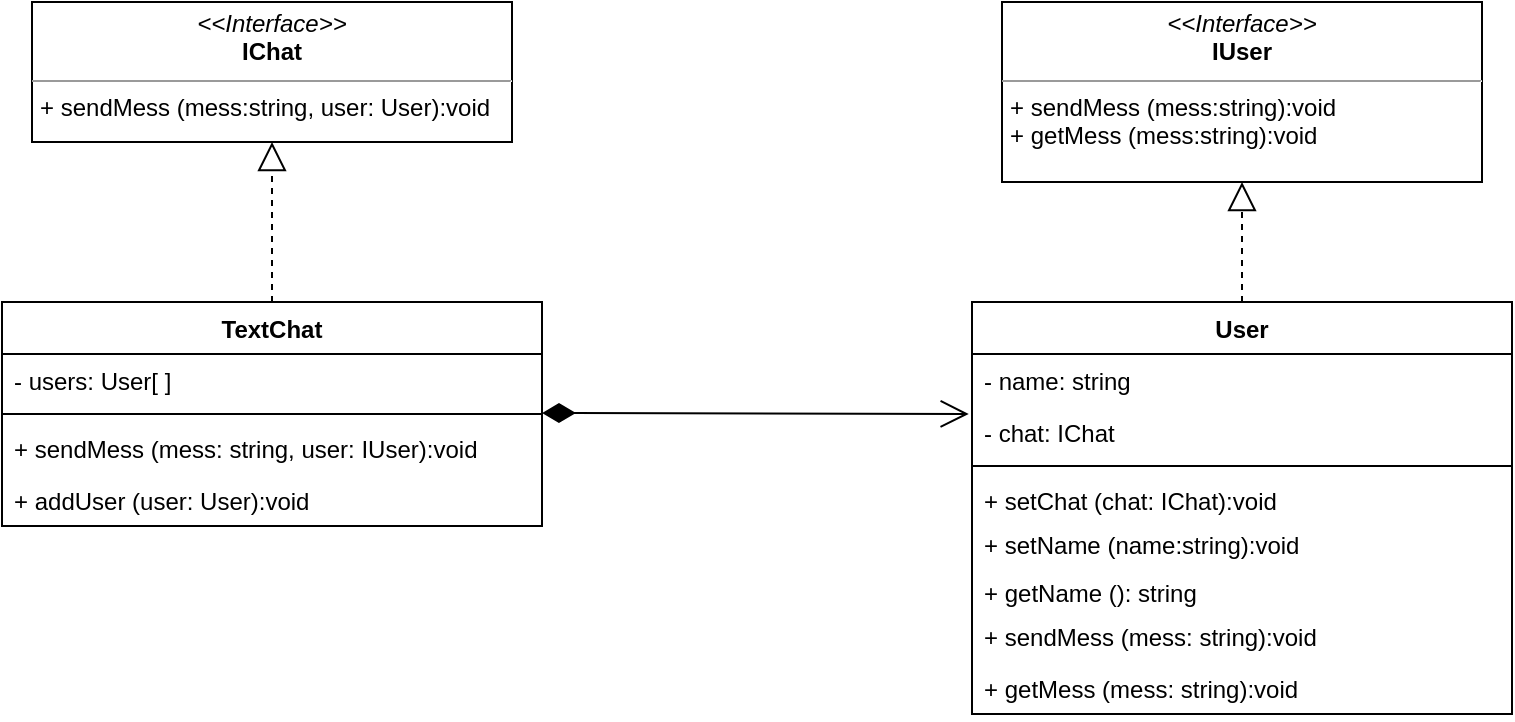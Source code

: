 <mxfile version="20.8.16" type="device"><diagram name="Page-1" id="Mc0gX32QP7m6tFfLGlkD"><mxGraphModel dx="2134" dy="870" grid="1" gridSize="10" guides="1" tooltips="1" connect="1" arrows="1" fold="1" page="1" pageScale="1" pageWidth="700" pageHeight="1000" math="0" shadow="0"><root><mxCell id="0"/><mxCell id="1" parent="0"/><mxCell id="QyPS_Zc2gG4qDQP4DCGh-1" value="&lt;p style=&quot;margin:0px;margin-top:4px;text-align:center;&quot;&gt;&lt;i&gt;&amp;lt;&amp;lt;Interface&amp;gt;&amp;gt;&lt;/i&gt;&lt;br&gt;&lt;b&gt;IChat&lt;/b&gt;&lt;/p&gt;&lt;hr size=&quot;1&quot;&gt;&lt;p style=&quot;margin:0px;margin-left:4px;&quot;&gt;+ sendMess (mess:string, user: User):void&lt;/p&gt;" style="verticalAlign=top;align=left;overflow=fill;fontSize=12;fontFamily=Helvetica;html=1;" vertex="1" parent="1"><mxGeometry x="-470" y="40" width="240" height="70" as="geometry"/></mxCell><mxCell id="QyPS_Zc2gG4qDQP4DCGh-2" value="&lt;p style=&quot;margin:0px;margin-top:4px;text-align:center;&quot;&gt;&lt;i&gt;&amp;lt;&amp;lt;Interface&amp;gt;&amp;gt;&lt;/i&gt;&lt;br&gt;&lt;b&gt;IUser&lt;/b&gt;&lt;/p&gt;&lt;hr size=&quot;1&quot;&gt;&lt;p style=&quot;margin:0px;margin-left:4px;&quot;&gt;+ sendMess (mess:string):void&lt;/p&gt;&lt;p style=&quot;margin:0px;margin-left:4px;&quot;&gt;+ getMess (mess:string):void&lt;br&gt;&lt;/p&gt;" style="verticalAlign=top;align=left;overflow=fill;fontSize=12;fontFamily=Helvetica;html=1;" vertex="1" parent="1"><mxGeometry x="15" y="40" width="240" height="90" as="geometry"/></mxCell><mxCell id="QyPS_Zc2gG4qDQP4DCGh-3" value="User" style="swimlane;fontStyle=1;align=center;verticalAlign=top;childLayout=stackLayout;horizontal=1;startSize=26;horizontalStack=0;resizeParent=1;resizeParentMax=0;resizeLast=0;collapsible=1;marginBottom=0;" vertex="1" parent="1"><mxGeometry y="190" width="270" height="206" as="geometry"/></mxCell><mxCell id="QyPS_Zc2gG4qDQP4DCGh-4" value="- name: string" style="text;strokeColor=none;fillColor=none;align=left;verticalAlign=top;spacingLeft=4;spacingRight=4;overflow=hidden;rotatable=0;points=[[0,0.5],[1,0.5]];portConstraint=eastwest;" vertex="1" parent="QyPS_Zc2gG4qDQP4DCGh-3"><mxGeometry y="26" width="270" height="26" as="geometry"/></mxCell><mxCell id="QyPS_Zc2gG4qDQP4DCGh-7" value="- chat: IChat" style="text;strokeColor=none;fillColor=none;align=left;verticalAlign=top;spacingLeft=4;spacingRight=4;overflow=hidden;rotatable=0;points=[[0,0.5],[1,0.5]];portConstraint=eastwest;" vertex="1" parent="QyPS_Zc2gG4qDQP4DCGh-3"><mxGeometry y="52" width="270" height="26" as="geometry"/></mxCell><mxCell id="QyPS_Zc2gG4qDQP4DCGh-5" value="" style="line;strokeWidth=1;fillColor=none;align=left;verticalAlign=middle;spacingTop=-1;spacingLeft=3;spacingRight=3;rotatable=0;labelPosition=right;points=[];portConstraint=eastwest;strokeColor=inherit;" vertex="1" parent="QyPS_Zc2gG4qDQP4DCGh-3"><mxGeometry y="78" width="270" height="8" as="geometry"/></mxCell><mxCell id="QyPS_Zc2gG4qDQP4DCGh-6" value="+ setChat (chat: IChat):void" style="text;strokeColor=none;fillColor=none;align=left;verticalAlign=top;spacingLeft=4;spacingRight=4;overflow=hidden;rotatable=0;points=[[0,0.5],[1,0.5]];portConstraint=eastwest;" vertex="1" parent="QyPS_Zc2gG4qDQP4DCGh-3"><mxGeometry y="86" width="270" height="22" as="geometry"/></mxCell><mxCell id="QyPS_Zc2gG4qDQP4DCGh-10" value="+ setName (name:string):void" style="text;strokeColor=none;fillColor=none;align=left;verticalAlign=top;spacingLeft=4;spacingRight=4;overflow=hidden;rotatable=0;points=[[0,0.5],[1,0.5]];portConstraint=eastwest;" vertex="1" parent="QyPS_Zc2gG4qDQP4DCGh-3"><mxGeometry y="108" width="270" height="24" as="geometry"/></mxCell><mxCell id="QyPS_Zc2gG4qDQP4DCGh-9" value="+ getName (): string" style="text;strokeColor=none;fillColor=none;align=left;verticalAlign=top;spacingLeft=4;spacingRight=4;overflow=hidden;rotatable=0;points=[[0,0.5],[1,0.5]];portConstraint=eastwest;" vertex="1" parent="QyPS_Zc2gG4qDQP4DCGh-3"><mxGeometry y="132" width="270" height="22" as="geometry"/></mxCell><mxCell id="QyPS_Zc2gG4qDQP4DCGh-11" value="+ sendMess (mess: string):void" style="text;strokeColor=none;fillColor=none;align=left;verticalAlign=top;spacingLeft=4;spacingRight=4;overflow=hidden;rotatable=0;points=[[0,0.5],[1,0.5]];portConstraint=eastwest;" vertex="1" parent="QyPS_Zc2gG4qDQP4DCGh-3"><mxGeometry y="154" width="270" height="26" as="geometry"/></mxCell><mxCell id="QyPS_Zc2gG4qDQP4DCGh-8" value="+ getMess (mess: string):void" style="text;strokeColor=none;fillColor=none;align=left;verticalAlign=top;spacingLeft=4;spacingRight=4;overflow=hidden;rotatable=0;points=[[0,0.5],[1,0.5]];portConstraint=eastwest;" vertex="1" parent="QyPS_Zc2gG4qDQP4DCGh-3"><mxGeometry y="180" width="270" height="26" as="geometry"/></mxCell><mxCell id="QyPS_Zc2gG4qDQP4DCGh-12" value="TextChat" style="swimlane;fontStyle=1;align=center;verticalAlign=top;childLayout=stackLayout;horizontal=1;startSize=26;horizontalStack=0;resizeParent=1;resizeParentMax=0;resizeLast=0;collapsible=1;marginBottom=0;" vertex="1" parent="1"><mxGeometry x="-485" y="190" width="270" height="112" as="geometry"/></mxCell><mxCell id="QyPS_Zc2gG4qDQP4DCGh-14" value="- users: User[ ]" style="text;strokeColor=none;fillColor=none;align=left;verticalAlign=top;spacingLeft=4;spacingRight=4;overflow=hidden;rotatable=0;points=[[0,0.5],[1,0.5]];portConstraint=eastwest;" vertex="1" parent="QyPS_Zc2gG4qDQP4DCGh-12"><mxGeometry y="26" width="270" height="26" as="geometry"/></mxCell><mxCell id="QyPS_Zc2gG4qDQP4DCGh-15" value="" style="line;strokeWidth=1;fillColor=none;align=left;verticalAlign=middle;spacingTop=-1;spacingLeft=3;spacingRight=3;rotatable=0;labelPosition=right;points=[];portConstraint=eastwest;strokeColor=inherit;" vertex="1" parent="QyPS_Zc2gG4qDQP4DCGh-12"><mxGeometry y="52" width="270" height="8" as="geometry"/></mxCell><mxCell id="QyPS_Zc2gG4qDQP4DCGh-19" value="+ sendMess (mess: string, user: IUser):void" style="text;strokeColor=none;fillColor=none;align=left;verticalAlign=top;spacingLeft=4;spacingRight=4;overflow=hidden;rotatable=0;points=[[0,0.5],[1,0.5]];portConstraint=eastwest;" vertex="1" parent="QyPS_Zc2gG4qDQP4DCGh-12"><mxGeometry y="60" width="270" height="26" as="geometry"/></mxCell><mxCell id="QyPS_Zc2gG4qDQP4DCGh-20" value="+ addUser (user: User):void" style="text;strokeColor=none;fillColor=none;align=left;verticalAlign=top;spacingLeft=4;spacingRight=4;overflow=hidden;rotatable=0;points=[[0,0.5],[1,0.5]];portConstraint=eastwest;" vertex="1" parent="QyPS_Zc2gG4qDQP4DCGh-12"><mxGeometry y="86" width="270" height="26" as="geometry"/></mxCell><mxCell id="QyPS_Zc2gG4qDQP4DCGh-21" value="" style="endArrow=block;dashed=1;endFill=0;endSize=12;html=1;rounded=0;entryX=0.5;entryY=1;entryDx=0;entryDy=0;exitX=0.5;exitY=0;exitDx=0;exitDy=0;" edge="1" parent="1" source="QyPS_Zc2gG4qDQP4DCGh-12" target="QyPS_Zc2gG4qDQP4DCGh-1"><mxGeometry width="160" relative="1" as="geometry"><mxPoint x="-310" y="200" as="sourcePoint"/><mxPoint x="-150" y="200" as="targetPoint"/></mxGeometry></mxCell><mxCell id="QyPS_Zc2gG4qDQP4DCGh-22" value="" style="endArrow=block;dashed=1;endFill=0;endSize=12;html=1;rounded=0;entryX=0.5;entryY=1;entryDx=0;entryDy=0;exitX=0.5;exitY=0;exitDx=0;exitDy=0;" edge="1" parent="1" source="QyPS_Zc2gG4qDQP4DCGh-3" target="QyPS_Zc2gG4qDQP4DCGh-2"><mxGeometry width="160" relative="1" as="geometry"><mxPoint x="120" y="210" as="sourcePoint"/><mxPoint x="-150" y="200" as="targetPoint"/></mxGeometry></mxCell><mxCell id="QyPS_Zc2gG4qDQP4DCGh-32" value="" style="endArrow=open;html=1;endSize=12;startArrow=diamondThin;startSize=14;startFill=1;edgeStyle=orthogonalEdgeStyle;align=left;verticalAlign=bottom;rounded=0;entryX=-0.006;entryY=0.154;entryDx=0;entryDy=0;entryPerimeter=0;" edge="1" parent="1" target="QyPS_Zc2gG4qDQP4DCGh-7"><mxGeometry x="-1" y="3" relative="1" as="geometry"><mxPoint x="-215" y="245.5" as="sourcePoint"/><mxPoint x="-55" y="245.5" as="targetPoint"/></mxGeometry></mxCell></root></mxGraphModel></diagram></mxfile>